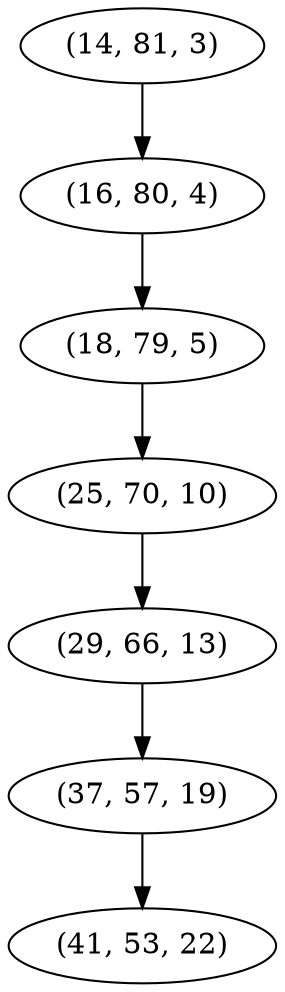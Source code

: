 digraph tree {
    "(14, 81, 3)";
    "(16, 80, 4)";
    "(18, 79, 5)";
    "(25, 70, 10)";
    "(29, 66, 13)";
    "(37, 57, 19)";
    "(41, 53, 22)";
    "(14, 81, 3)" -> "(16, 80, 4)";
    "(16, 80, 4)" -> "(18, 79, 5)";
    "(18, 79, 5)" -> "(25, 70, 10)";
    "(25, 70, 10)" -> "(29, 66, 13)";
    "(29, 66, 13)" -> "(37, 57, 19)";
    "(37, 57, 19)" -> "(41, 53, 22)";
}
